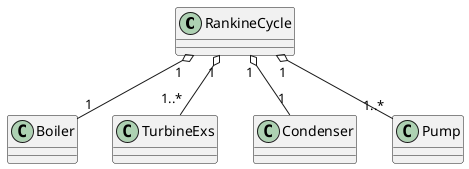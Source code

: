 @startuml
RankineCycle "1" o-- "1" Boiler
RankineCycle "1" o-- "1..*" TurbineExs
RankineCycle "1" o-- "1" Condenser
RankineCycle "1" o-- "1..*" Pump
@enduml
